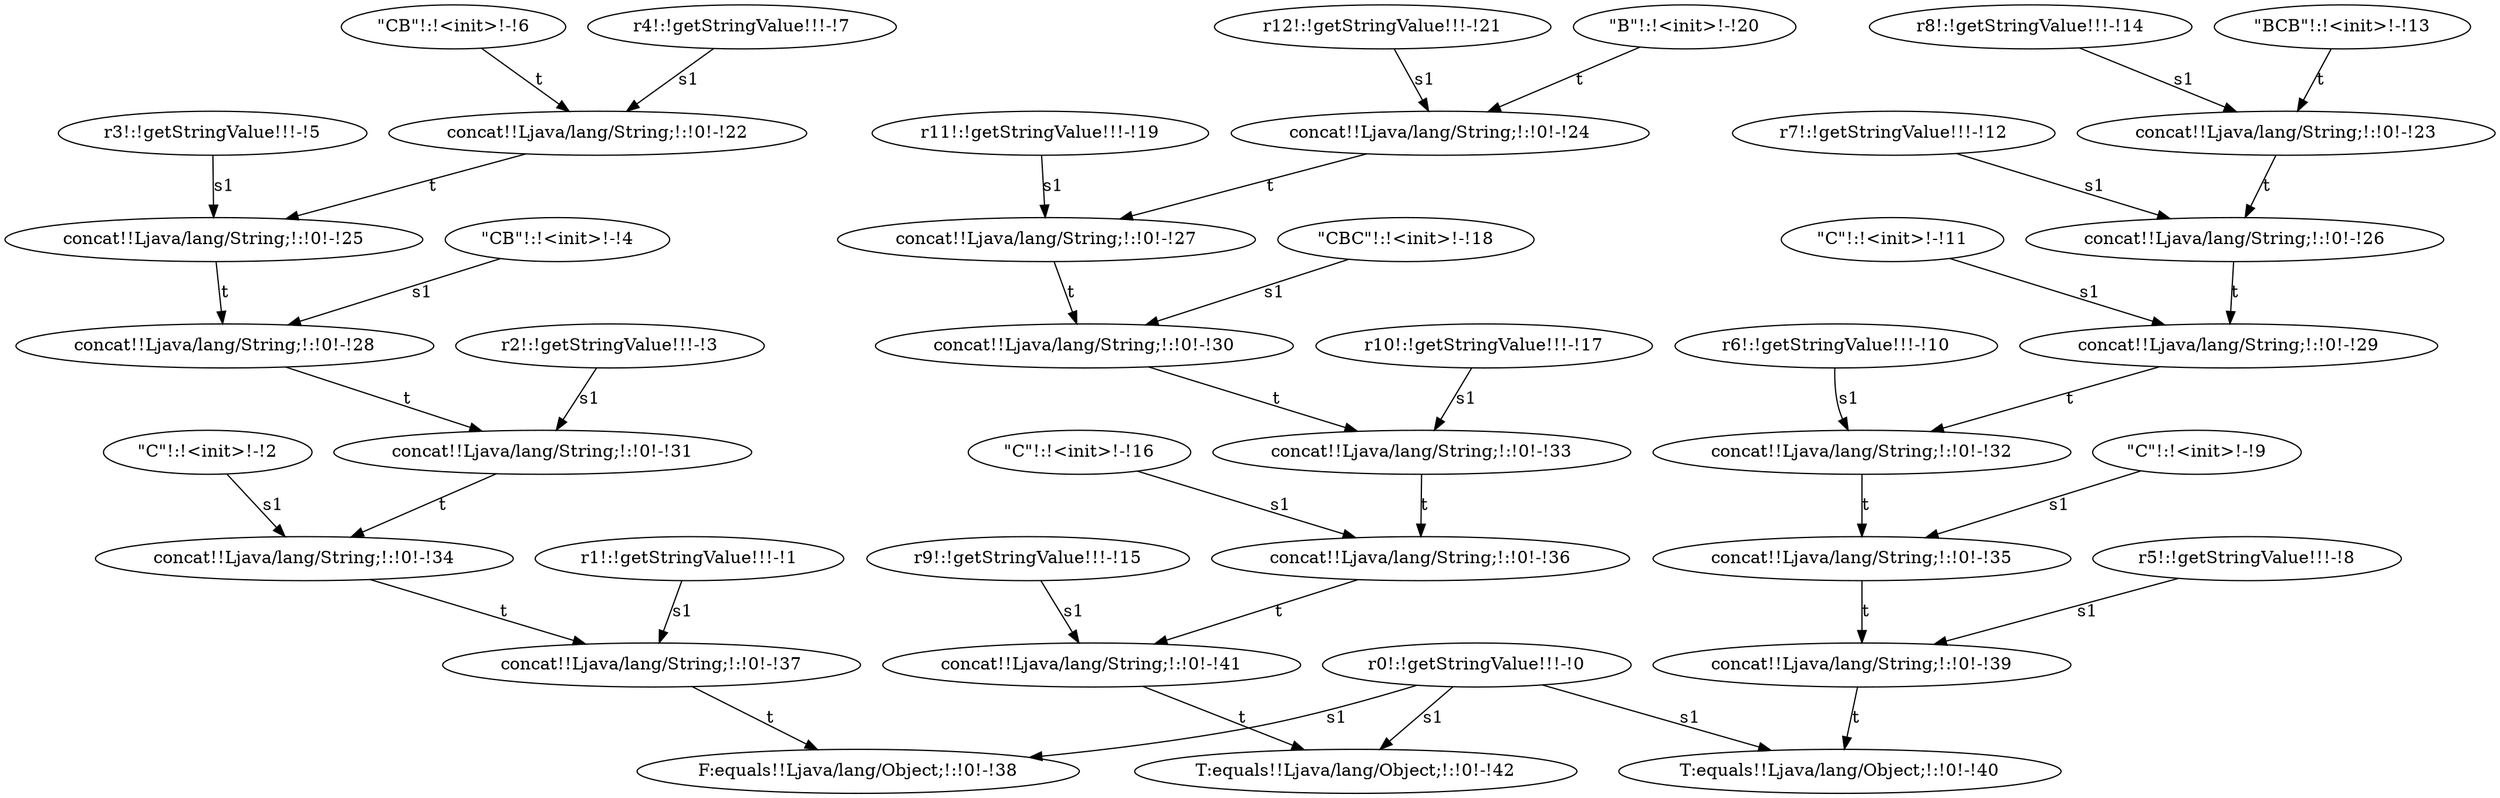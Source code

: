digraph G {
  34 [ label="concat!!Ljava/lang/String;!:!0!-!34" ];
  41 [ label="concat!!Ljava/lang/String;!:!0!-!41" ];
  0 [ label="r0!:!getStringValue!!!-!0" ];
  11 [ label="\"C\"!:!<init>!-!11" ];
  14 [ label="r8!:!getStringValue!!!-!14" ];
  30 [ label="concat!!Ljava/lang/String;!:!0!-!30" ];
  2 [ label="\"C\"!:!<init>!-!2" ];
  19 [ label="r11!:!getStringValue!!!-!19" ];
  6 [ label="\"CB\"!:!<init>!-!6" ];
  12 [ label="r7!:!getStringValue!!!-!12" ];
  35 [ label="concat!!Ljava/lang/String;!:!0!-!35" ];
  10 [ label="r6!:!getStringValue!!!-!10" ];
  16 [ label="\"C\"!:!<init>!-!16" ];
  28 [ label="concat!!Ljava/lang/String;!:!0!-!28" ];
  25 [ label="concat!!Ljava/lang/String;!:!0!-!25" ];
  37 [ label="concat!!Ljava/lang/String;!:!0!-!37" ];
  24 [ label="concat!!Ljava/lang/String;!:!0!-!24" ];
  39 [ label="concat!!Ljava/lang/String;!:!0!-!39" ];
  13 [ label="\"BCB\"!:!<init>!-!13" ];
  29 [ label="concat!!Ljava/lang/String;!:!0!-!29" ];
  23 [ label="concat!!Ljava/lang/String;!:!0!-!23" ];
  31 [ label="concat!!Ljava/lang/String;!:!0!-!31" ];
  42 [ label="T:equals!!Ljava/lang/Object;!:!0!-!42" ];
  21 [ label="r12!:!getStringValue!!!-!21" ];
  38 [ label="F:equals!!Ljava/lang/Object;!:!0!-!38" ];
  5 [ label="r3!:!getStringValue!!!-!5" ];
  3 [ label="r2!:!getStringValue!!!-!3" ];
  33 [ label="concat!!Ljava/lang/String;!:!0!-!33" ];
  32 [ label="concat!!Ljava/lang/String;!:!0!-!32" ];
  27 [ label="concat!!Ljava/lang/String;!:!0!-!27" ];
  4 [ label="\"CB\"!:!<init>!-!4" ];
  17 [ label="r10!:!getStringValue!!!-!17" ];
  7 [ label="r4!:!getStringValue!!!-!7" ];
  20 [ label="\"B\"!:!<init>!-!20" ];
  9 [ label="\"C\"!:!<init>!-!9" ];
  15 [ label="r9!:!getStringValue!!!-!15" ];
  18 [ label="\"CBC\"!:!<init>!-!18" ];
  26 [ label="concat!!Ljava/lang/String;!:!0!-!26" ];
  36 [ label="concat!!Ljava/lang/String;!:!0!-!36" ];
  1 [ label="r1!:!getStringValue!!!-!1" ];
  40 [ label="T:equals!!Ljava/lang/Object;!:!0!-!40" ];
  8 [ label="r5!:!getStringValue!!!-!8" ];
  22 [ label="concat!!Ljava/lang/String;!:!0!-!22" ];
  1 -> 37 [ label="s1" ];
  34 -> 37 [ label="t" ];
  0 -> 38 [ label="s1" ];
  37 -> 38 [ label="t" ];
  8 -> 39 [ label="s1" ];
  35 -> 39 [ label="t" ];
  0 -> 40 [ label="s1" ];
  39 -> 40 [ label="t" ];
  15 -> 41 [ label="s1" ];
  36 -> 41 [ label="t" ];
  0 -> 42 [ label="s1" ];
  41 -> 42 [ label="t" ];
  2 -> 34 [ label="s1" ];
  31 -> 34 [ label="t" ];
  3 -> 31 [ label="s1" ];
  28 -> 31 [ label="t" ];
  4 -> 28 [ label="s1" ];
  25 -> 28 [ label="t" ];
  5 -> 25 [ label="s1" ];
  22 -> 25 [ label="t" ];
  6 -> 22 [ label="t" ];
  7 -> 22 [ label="s1" ];
  9 -> 35 [ label="s1" ];
  32 -> 35 [ label="t" ];
  10 -> 32 [ label="s1" ];
  29 -> 32 [ label="t" ];
  11 -> 29 [ label="s1" ];
  26 -> 29 [ label="t" ];
  12 -> 26 [ label="s1" ];
  23 -> 26 [ label="t" ];
  13 -> 23 [ label="t" ];
  14 -> 23 [ label="s1" ];
  16 -> 36 [ label="s1" ];
  33 -> 36 [ label="t" ];
  17 -> 33 [ label="s1" ];
  30 -> 33 [ label="t" ];
  18 -> 30 [ label="s1" ];
  27 -> 30 [ label="t" ];
  19 -> 27 [ label="s1" ];
  24 -> 27 [ label="t" ];
  20 -> 24 [ label="t" ];
  21 -> 24 [ label="s1" ];
}
